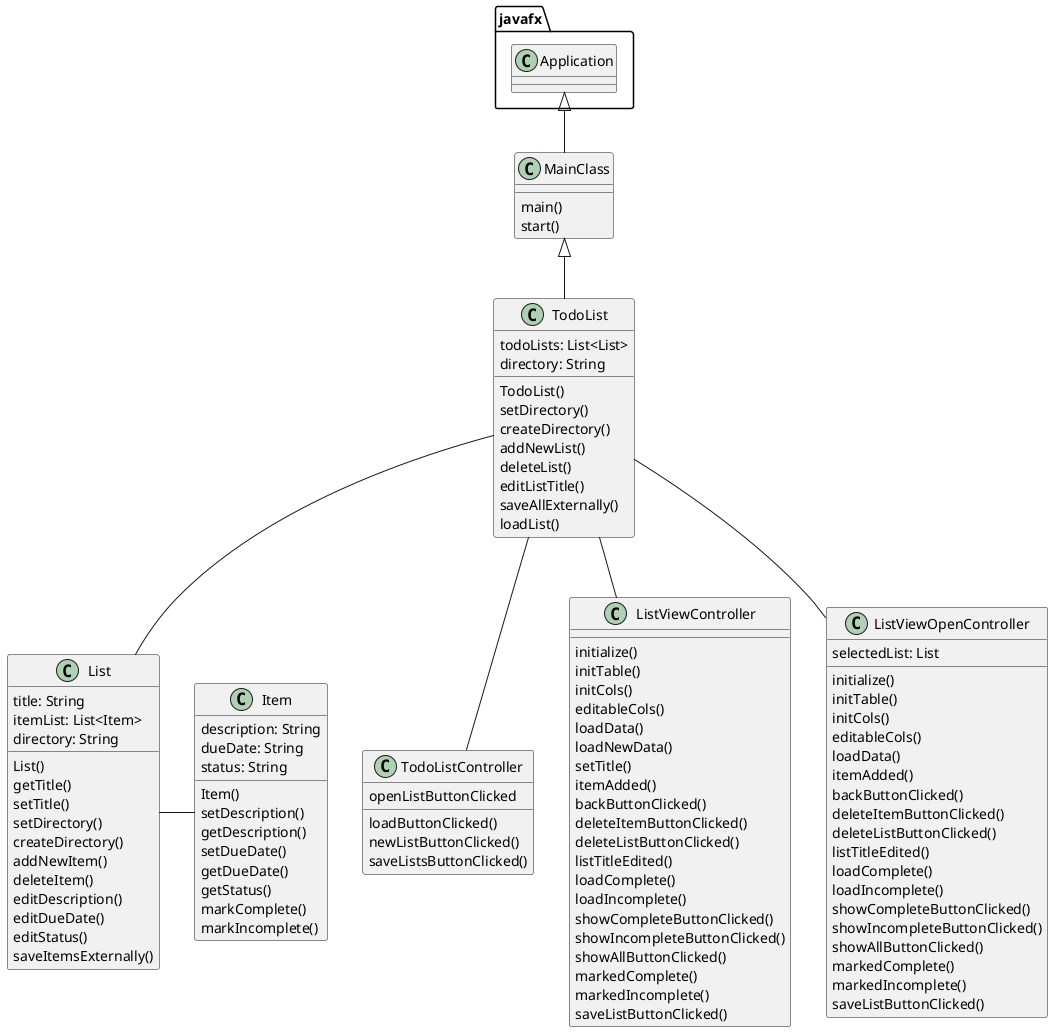@startuml
'https://plantuml.com/sequence-diagram

class TodoList {
    todoLists: List<List>
    directory: String

    TodoList()
    setDirectory()
    createDirectory()
    addNewList()
    deleteList()
    editListTitle()
    saveAllExternally()
    loadList()
}

class TodoListController {
    loadButtonClicked()
    newListButtonClicked()
    saveListsButtonClicked()
    openListButtonClicked
}

class ListViewController {
    initialize()
    initTable()
    initCols()
    editableCols()
    loadData()
    loadNewData()
    setTitle()
    itemAdded()
    backButtonClicked()
    deleteItemButtonClicked()
    deleteListButtonClicked()
    listTitleEdited()
    loadComplete()
    loadIncomplete()
    showCompleteButtonClicked()
    showIncompleteButtonClicked()
    showAllButtonClicked()
    markedComplete()
    markedIncomplete()
    saveListButtonClicked()
}

class ListViewOpenController {
    selectedList: List

    initialize()
    initTable()
    initCols()
    editableCols()
    loadData()
    itemAdded()
    backButtonClicked()
    deleteItemButtonClicked()
    deleteListButtonClicked()
    listTitleEdited()
    loadComplete()
    loadIncomplete()
    showCompleteButtonClicked()
    showIncompleteButtonClicked()
    showAllButtonClicked()
    markedComplete()
    markedIncomplete()
    saveListButtonClicked()
}

class MainClass {
 main()
 start()
}

class List {
    title: String
    itemList: List<Item>
    directory: String

    List()
    getTitle()
    setTitle()
    setDirectory()
    createDirectory()
    addNewItem()
    deleteItem()
    editDescription()
    editDueDate()
    editStatus()
    saveItemsExternally()
}

class Item {
    description: String
    dueDate: String
    status: String

    Item()
    setDescription()
    getDescription()
    setDueDate()
    getDueDate()
    getStatus()
    markComplete()
    markIncomplete()
}

javafx.Application <|-- MainClass
MainClass <|-- TodoList
TodoList -- List
TodoList -- TodoListController
TodoList -- ListViewController
TodoList -- ListViewOpenController
List - Item

@enduml